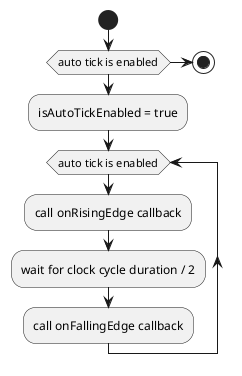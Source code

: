 @startuml startAutoTick
start
if (auto tick is enabled) then
    stop
else
    :isAutoTickEnabled = true;
    while (auto tick is enabled)
        :call onRisingEdge callback;
        :wait for clock cycle duration / 2;
        :call onFallingEdge callback;
    endwhile 
    -[hidden]->
endif

@enduml